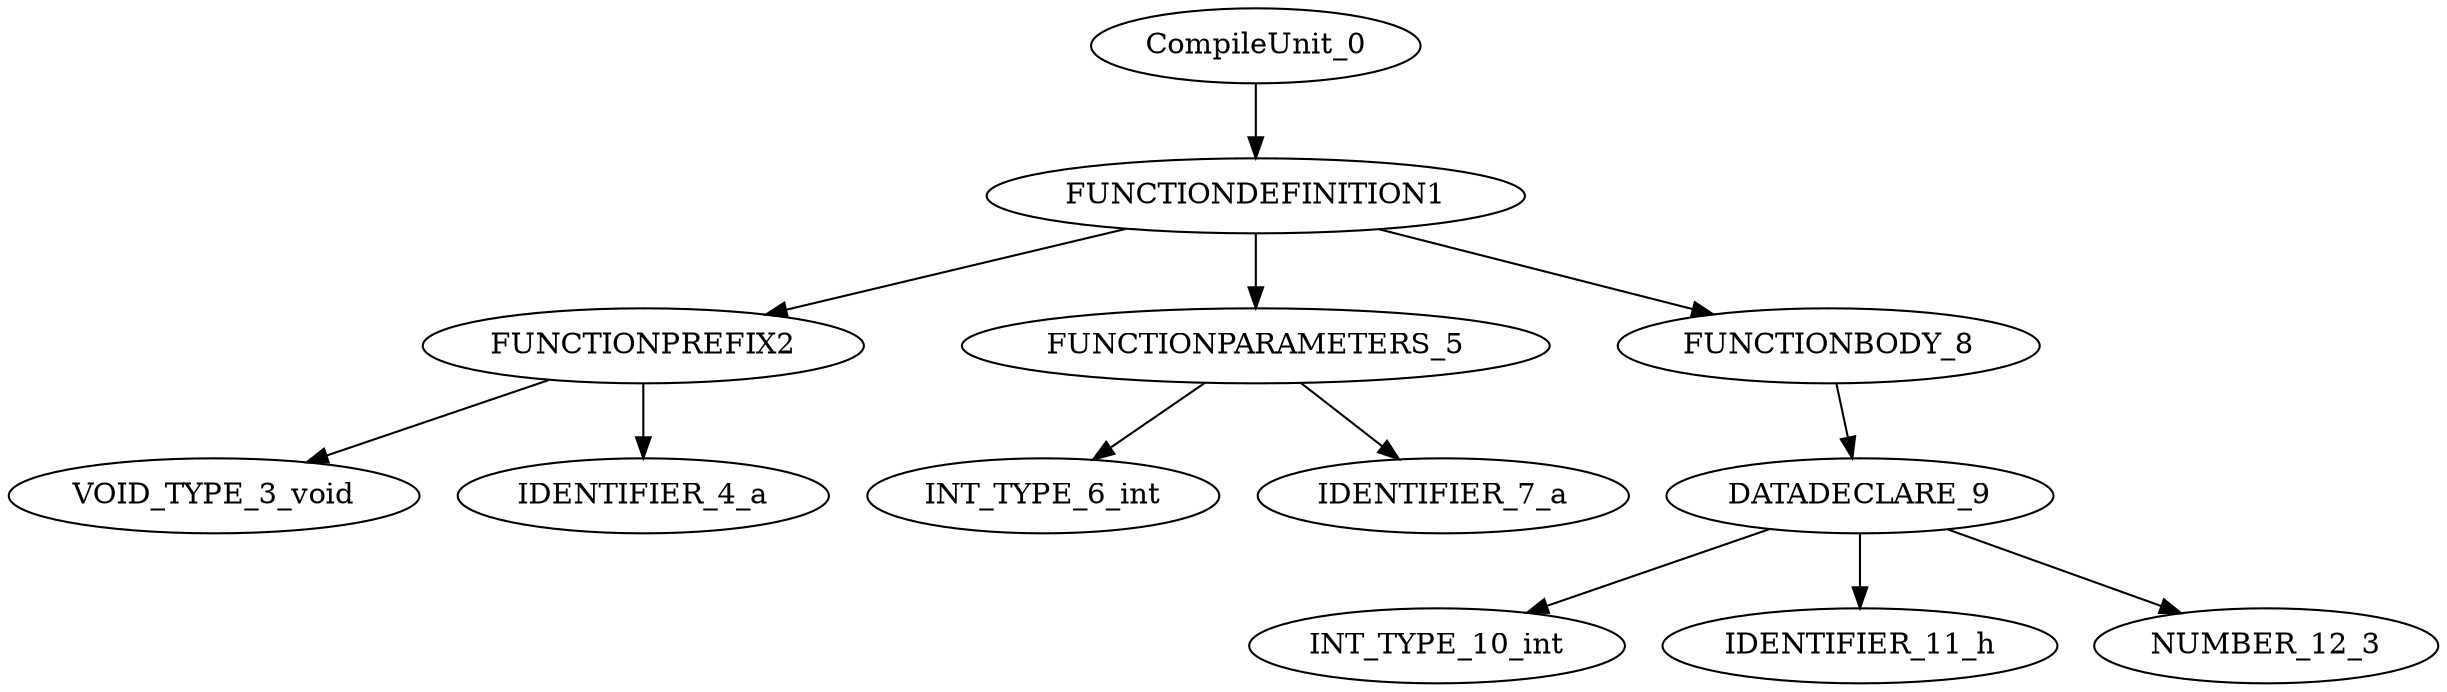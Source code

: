 digraph G{
"CompileUnit_0"->"FUNCTIONDEFINITION1";
"FUNCTIONDEFINITION1"->"FUNCTIONPREFIX2";
"FUNCTIONPREFIX2"->"VOID_TYPE_3_void";
"FUNCTIONPREFIX2"->"IDENTIFIER_4_a";
"FUNCTIONDEFINITION1"->"FUNCTIONPARAMETERS_5";
"FUNCTIONPARAMETERS_5"->"INT_TYPE_6_int";
"FUNCTIONPARAMETERS_5"->"IDENTIFIER_7_a";
"FUNCTIONDEFINITION1"->"FUNCTIONBODY_8";
"FUNCTIONBODY_8"->"DATADECLARE_9";
"DATADECLARE_9"->"INT_TYPE_10_int";
"DATADECLARE_9"->"IDENTIFIER_11_h";
"DATADECLARE_9"->"NUMBER_12_3";
}
